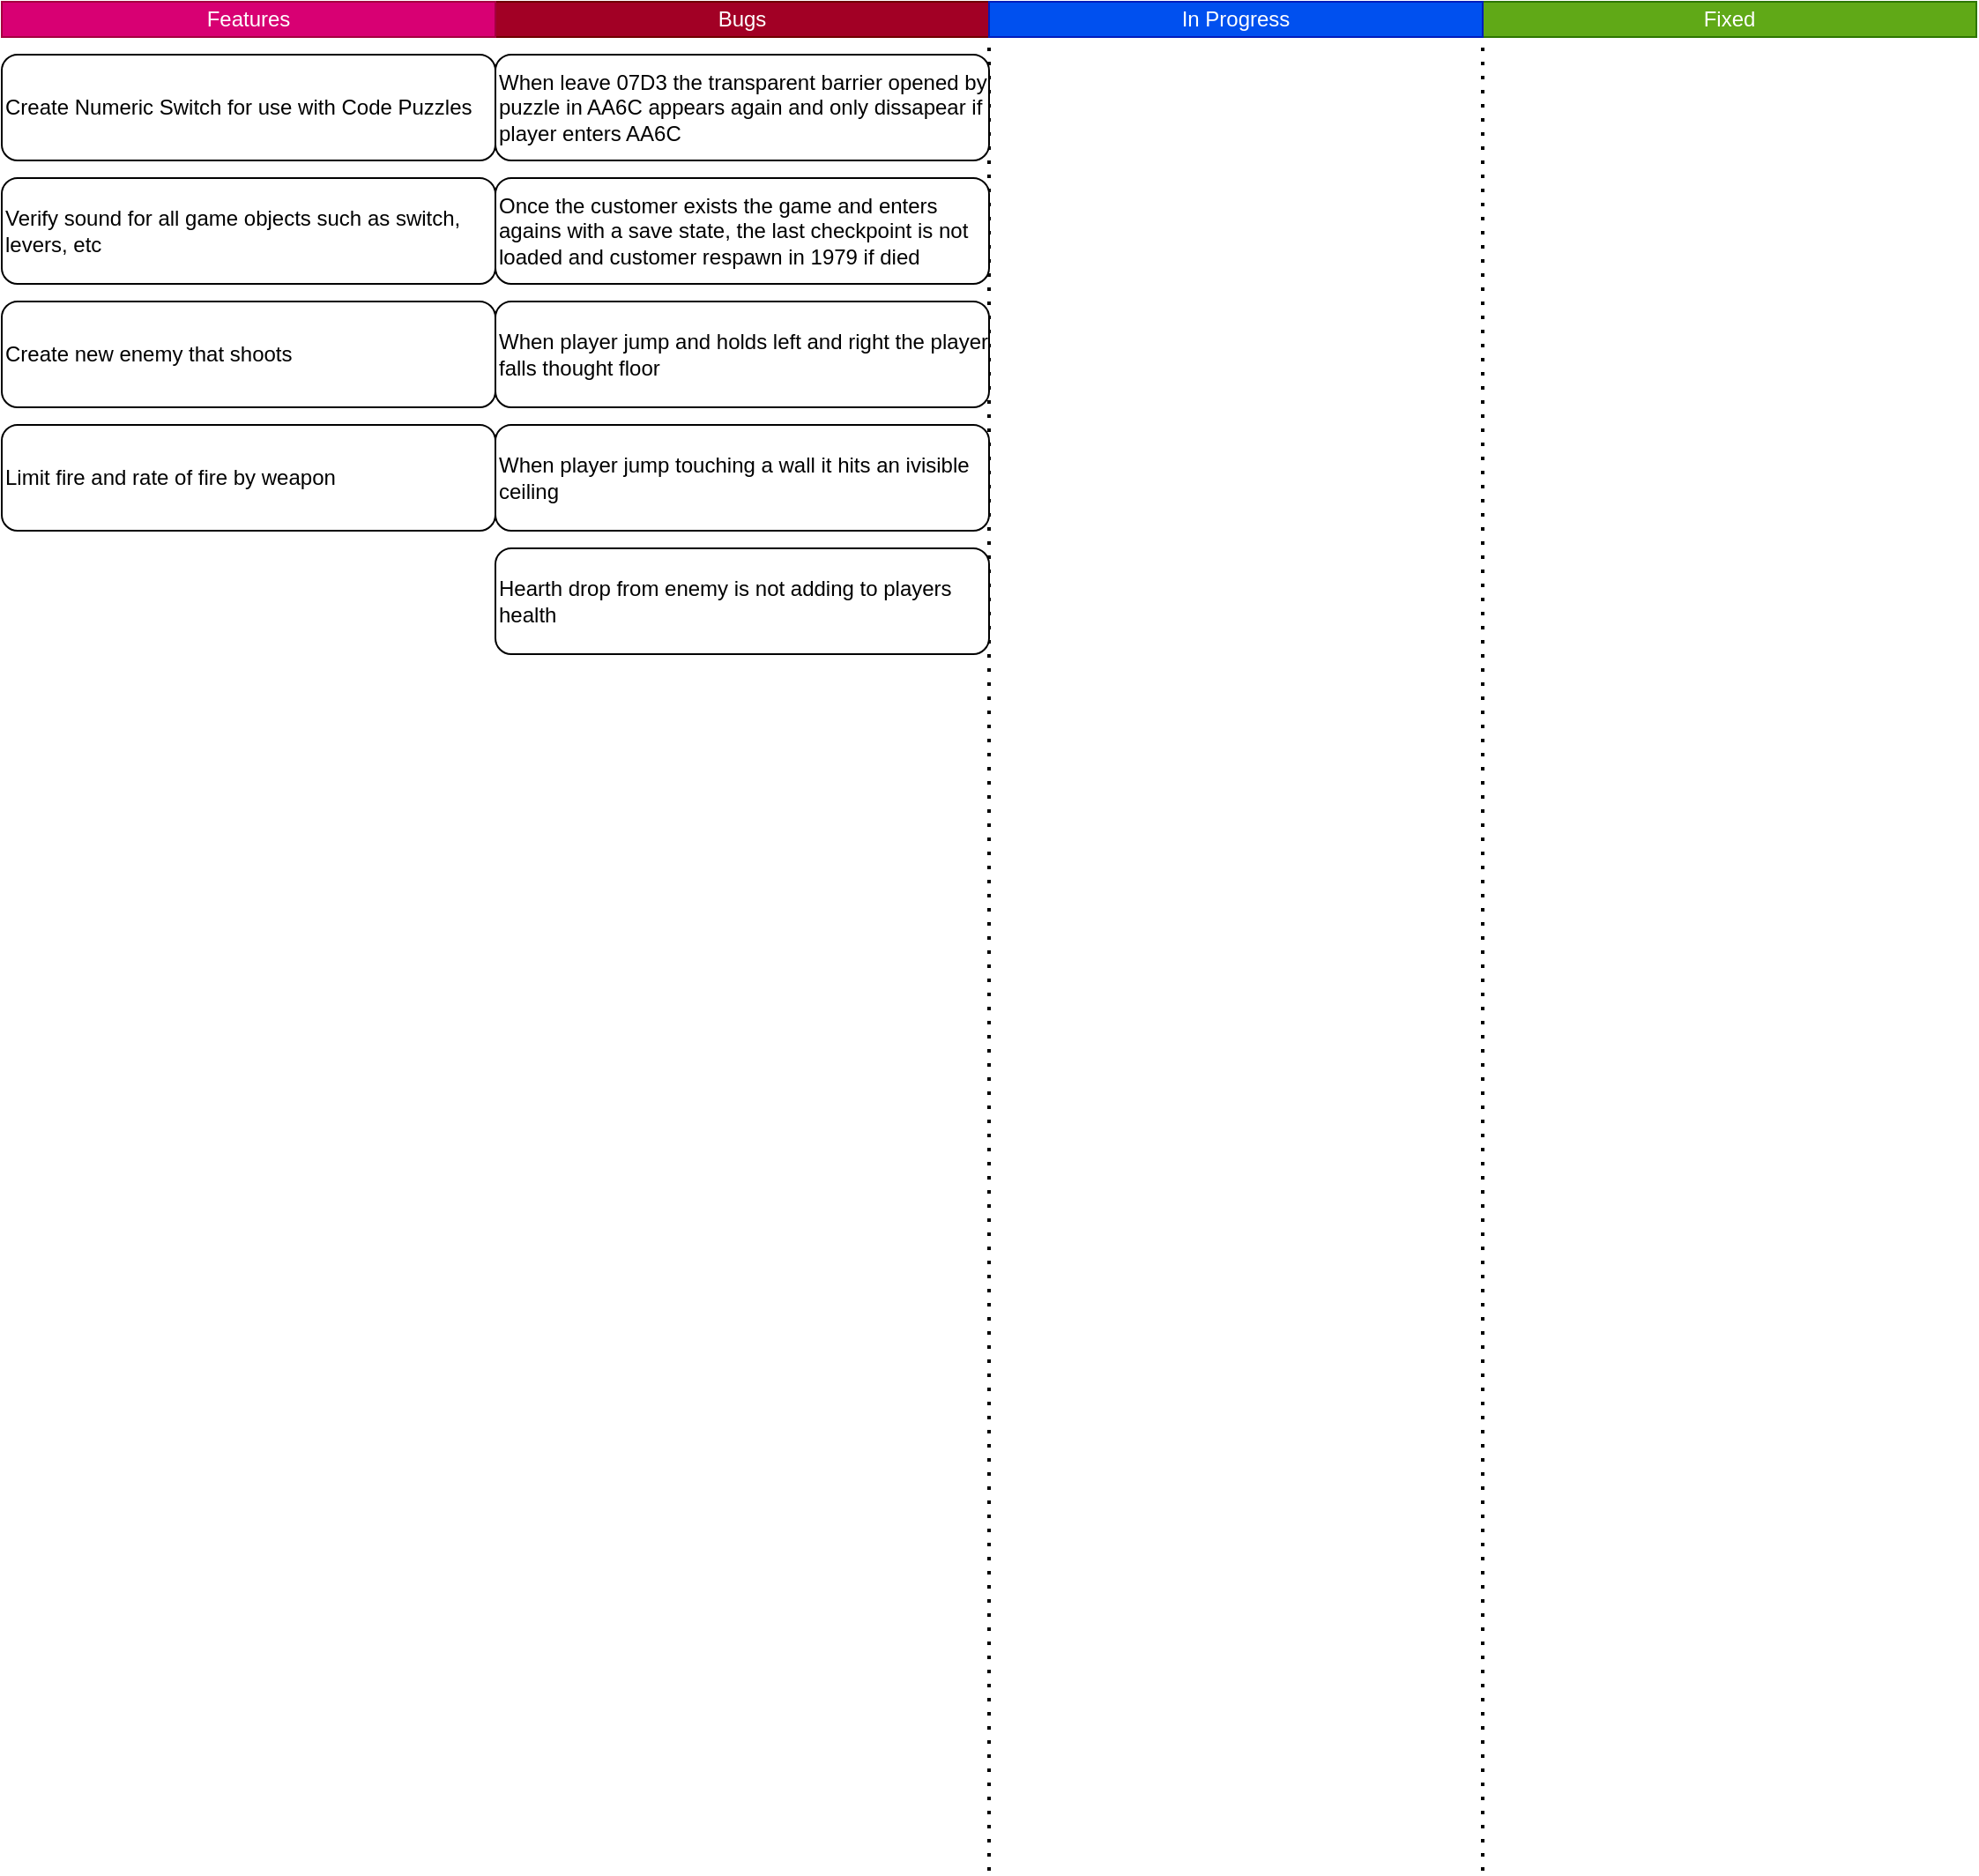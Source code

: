 <mxfile>
    <diagram id="XWT5a98cfEyAcjVvCznP" name="Page-1">
        <mxGraphModel dx="1488" dy="479" grid="1" gridSize="10" guides="1" tooltips="1" connect="1" arrows="1" fold="1" page="1" pageScale="1" pageWidth="850" pageHeight="1100" math="0" shadow="0">
            <root>
                <mxCell id="0"/>
                <mxCell id="1" parent="0"/>
                <mxCell id="2" value="Bugs" style="text;html=1;strokeColor=#6F0000;fillColor=#a20025;align=center;verticalAlign=middle;whiteSpace=wrap;rounded=0;fontColor=#ffffff;" vertex="1" parent="1">
                    <mxGeometry y="20" width="280" height="20" as="geometry"/>
                </mxCell>
                <mxCell id="3" value="Fixed" style="text;html=1;strokeColor=#2D7600;fillColor=#60a917;align=center;verticalAlign=middle;whiteSpace=wrap;rounded=0;fontColor=#ffffff;" vertex="1" parent="1">
                    <mxGeometry x="560" y="20" width="280" height="20" as="geometry"/>
                </mxCell>
                <mxCell id="4" value="In Progress" style="text;html=1;strokeColor=#001DBC;fillColor=#0050ef;align=center;verticalAlign=middle;whiteSpace=wrap;rounded=0;fontColor=#ffffff;" vertex="1" parent="1">
                    <mxGeometry x="280" y="20" width="280" height="20" as="geometry"/>
                </mxCell>
                <mxCell id="6" value="" style="endArrow=none;dashed=1;html=1;dashPattern=1 3;strokeWidth=2;" edge="1" parent="1">
                    <mxGeometry width="50" height="50" relative="1" as="geometry">
                        <mxPoint x="280" y="1080" as="sourcePoint"/>
                        <mxPoint x="280" y="40" as="targetPoint"/>
                    </mxGeometry>
                </mxCell>
                <mxCell id="7" value="" style="endArrow=none;dashed=1;html=1;dashPattern=1 3;strokeWidth=2;" edge="1" parent="1">
                    <mxGeometry width="50" height="50" relative="1" as="geometry">
                        <mxPoint x="560" y="1080" as="sourcePoint"/>
                        <mxPoint x="560" y="40" as="targetPoint"/>
                    </mxGeometry>
                </mxCell>
                <mxCell id="10" value="When leave 07D3 the transparent barrier opened by puzzle in AA6C appears again and only dissapear if player enters AA6C" style="rounded=1;whiteSpace=wrap;html=1;align=left;" vertex="1" parent="1">
                    <mxGeometry y="50" width="280" height="60" as="geometry"/>
                </mxCell>
                <mxCell id="11" value="Once the customer exists the game and enters agains with a save state, the last checkpoint is not loaded and customer respawn in 1979 if died" style="rounded=1;whiteSpace=wrap;html=1;align=left;" vertex="1" parent="1">
                    <mxGeometry y="120" width="280" height="60" as="geometry"/>
                </mxCell>
                <mxCell id="12" value="When player jump and holds left and right the player falls thought floor" style="rounded=1;whiteSpace=wrap;html=1;align=left;" vertex="1" parent="1">
                    <mxGeometry y="190" width="280" height="60" as="geometry"/>
                </mxCell>
                <mxCell id="13" value="When player jump touching a wall it hits an ivisible ceiling" style="rounded=1;whiteSpace=wrap;html=1;align=left;" vertex="1" parent="1">
                    <mxGeometry y="260" width="280" height="60" as="geometry"/>
                </mxCell>
                <mxCell id="14" value="Hearth drop from enemy is not adding to players health" style="rounded=1;whiteSpace=wrap;html=1;align=left;" vertex="1" parent="1">
                    <mxGeometry y="330" width="280" height="60" as="geometry"/>
                </mxCell>
                <mxCell id="15" value="Features" style="text;html=1;strokeColor=#A50040;fillColor=#d80073;align=center;verticalAlign=middle;whiteSpace=wrap;rounded=0;fontColor=#ffffff;" vertex="1" parent="1">
                    <mxGeometry x="-280" y="20" width="280" height="20" as="geometry"/>
                </mxCell>
                <mxCell id="16" value="Create Numeric Switch for use with Code Puzzles" style="rounded=1;whiteSpace=wrap;html=1;align=left;" vertex="1" parent="1">
                    <mxGeometry x="-280" y="50" width="280" height="60" as="geometry"/>
                </mxCell>
                <mxCell id="17" value="Verify sound for all game objects such as switch, levers, etc" style="rounded=1;whiteSpace=wrap;html=1;align=left;" vertex="1" parent="1">
                    <mxGeometry x="-280" y="120" width="280" height="60" as="geometry"/>
                </mxCell>
                <mxCell id="18" value="Create new enemy that shoots" style="rounded=1;whiteSpace=wrap;html=1;align=left;" vertex="1" parent="1">
                    <mxGeometry x="-280" y="190" width="280" height="60" as="geometry"/>
                </mxCell>
                <mxCell id="19" value="Limit fire and rate of fire by weapon" style="rounded=1;whiteSpace=wrap;html=1;align=left;" vertex="1" parent="1">
                    <mxGeometry x="-280" y="260" width="280" height="60" as="geometry"/>
                </mxCell>
            </root>
        </mxGraphModel>
    </diagram>
</mxfile>